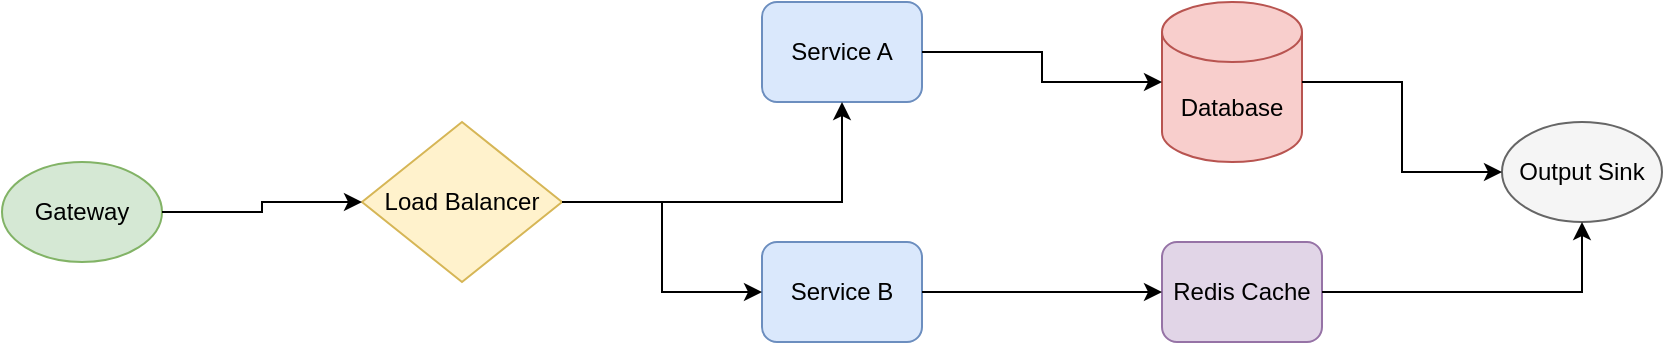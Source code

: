 <?xml version="1.0" encoding="UTF-8"?>
<mxfile version="24.7.17">
  <diagram name="Traffic Flow" id="network-topology">
    <mxGraphModel dx="1434" dy="726" grid="1" gridSize="10" guides="1" tooltips="1" connect="1" arrows="1" fold="1" page="1" pageScale="1" pageWidth="850" pageHeight="1100" math="0" shadow="0">
      <root>
        <mxCell id="0" />
        <mxCell id="1" parent="0" />
        
        <!-- Gateway/Ingress -->
        <mxCell id="gateway" value="Gateway" style="ellipse;whiteSpace=wrap;html=1;fillColor=#d5e8d4;strokeColor=#82b366;" vertex="1" parent="1">
          <mxGeometry x="100" y="200" width="80" height="50" as="geometry" />
        </mxCell>
        
        <!-- Load Balancer -->
        <mxCell id="loadbalancer" value="Load Balancer" style="rhombus;whiteSpace=wrap;html=1;fillColor=#fff2cc;strokeColor=#d6b656;" vertex="1" parent="1">
          <mxGeometry x="280" y="180" width="100" height="80" as="geometry" />
        </mxCell>
        
        <!-- Service A -->
        <mxCell id="serviceA" value="Service A" style="rounded=1;whiteSpace=wrap;html=1;fillColor=#dae8fc;strokeColor=#6c8ebf;" vertex="1" parent="1">
          <mxGeometry x="480" y="120" width="80" height="50" as="geometry" />
        </mxCell>
        
        <!-- Service B -->
        <mxCell id="serviceB" value="Service B" style="rounded=1;whiteSpace=wrap;html=1;fillColor=#dae8fc;strokeColor=#6c8ebf;" vertex="1" parent="1">
          <mxGeometry x="480" y="240" width="80" height="50" as="geometry" />
        </mxCell>
        
        <!-- Database -->
        <mxCell id="database" value="Database" style="shape=cylinder3;whiteSpace=wrap;html=1;boundedLbl=1;backgroundOutline=1;size=15;fillColor=#f8cecc;strokeColor=#b85450;" vertex="1" parent="1">
          <mxGeometry x="680" y="120" width="70" height="80" as="geometry" />
        </mxCell>
        
        <!-- Cache -->
        <mxCell id="cache" value="Redis Cache" style="rounded=1;whiteSpace=wrap;html=1;fillColor=#e1d5e7;strokeColor=#9673a6;" vertex="1" parent="1">
          <mxGeometry x="680" y="240" width="80" height="50" as="geometry" />
        </mxCell>
        
        <!-- Output Sink -->
        <mxCell id="output" value="Output Sink" style="ellipse;whiteSpace=wrap;html=1;fillColor=#f5f5f5;strokeColor=#666666;" vertex="1" parent="1">
          <mxGeometry x="850" y="180" width="80" height="50" as="geometry" />
        </mxCell>
        
        <!-- Connections -->
        <!-- Gateway to Load Balancer -->
        <mxCell id="conn1" value="" style="edgeStyle=orthogonalEdgeStyle;rounded=0;orthogonalLoop=1;jettySize=auto;html=1;" edge="1" parent="1" source="gateway" target="loadbalancer">
          <mxGeometry relative="1" as="geometry" />
        </mxCell>
        
        <!-- Load Balancer to Services -->
        <mxCell id="conn2" value="" style="edgeStyle=orthogonalEdgeStyle;rounded=0;orthogonalLoop=1;jettySize=auto;html=1;" edge="1" parent="1" source="loadbalancer" target="serviceA">
          <mxGeometry relative="1" as="geometry" />
        </mxCell>
        
        <mxCell id="conn3" value="" style="edgeStyle=orthogonalEdgeStyle;rounded=0;orthogonalLoop=1;jettySize=auto;html=1;" edge="1" parent="1" source="loadbalancer" target="serviceB">
          <mxGeometry relative="1" as="geometry" />
        </mxCell>
        
        <!-- Service A to Database -->
        <mxCell id="conn4" value="" style="edgeStyle=orthogonalEdgeStyle;rounded=0;orthogonalLoop=1;jettySize=auto;html=1;" edge="1" parent="1" source="serviceA" target="database">
          <mxGeometry relative="1" as="geometry" />
        </mxCell>
        
        <!-- Service B to Cache -->
        <mxCell id="conn5" value="" style="edgeStyle=orthogonalEdgeStyle;rounded=0;orthogonalLoop=1;jettySize=auto;html=1;" edge="1" parent="1" source="serviceB" target="cache">
          <mxGeometry relative="1" as="geometry" />
        </mxCell>
        
        <!-- Database to Output -->
        <mxCell id="conn6" value="" style="edgeStyle=orthogonalEdgeStyle;rounded=0;orthogonalLoop=1;jettySize=auto;html=1;" edge="1" parent="1" source="database" target="output">
          <mxGeometry relative="1" as="geometry" />
        </mxCell>
        
        <!-- Cache to Output -->
        <mxCell id="conn7" value="" style="edgeStyle=orthogonalEdgeStyle;rounded=0;orthogonalLoop=1;jettySize=auto;html=1;" edge="1" parent="1" source="cache" target="output">
          <mxGeometry relative="1" as="geometry" />
        </mxCell>
        
      </root>
    </mxGraphModel>
  </diagram>
</mxfile>
